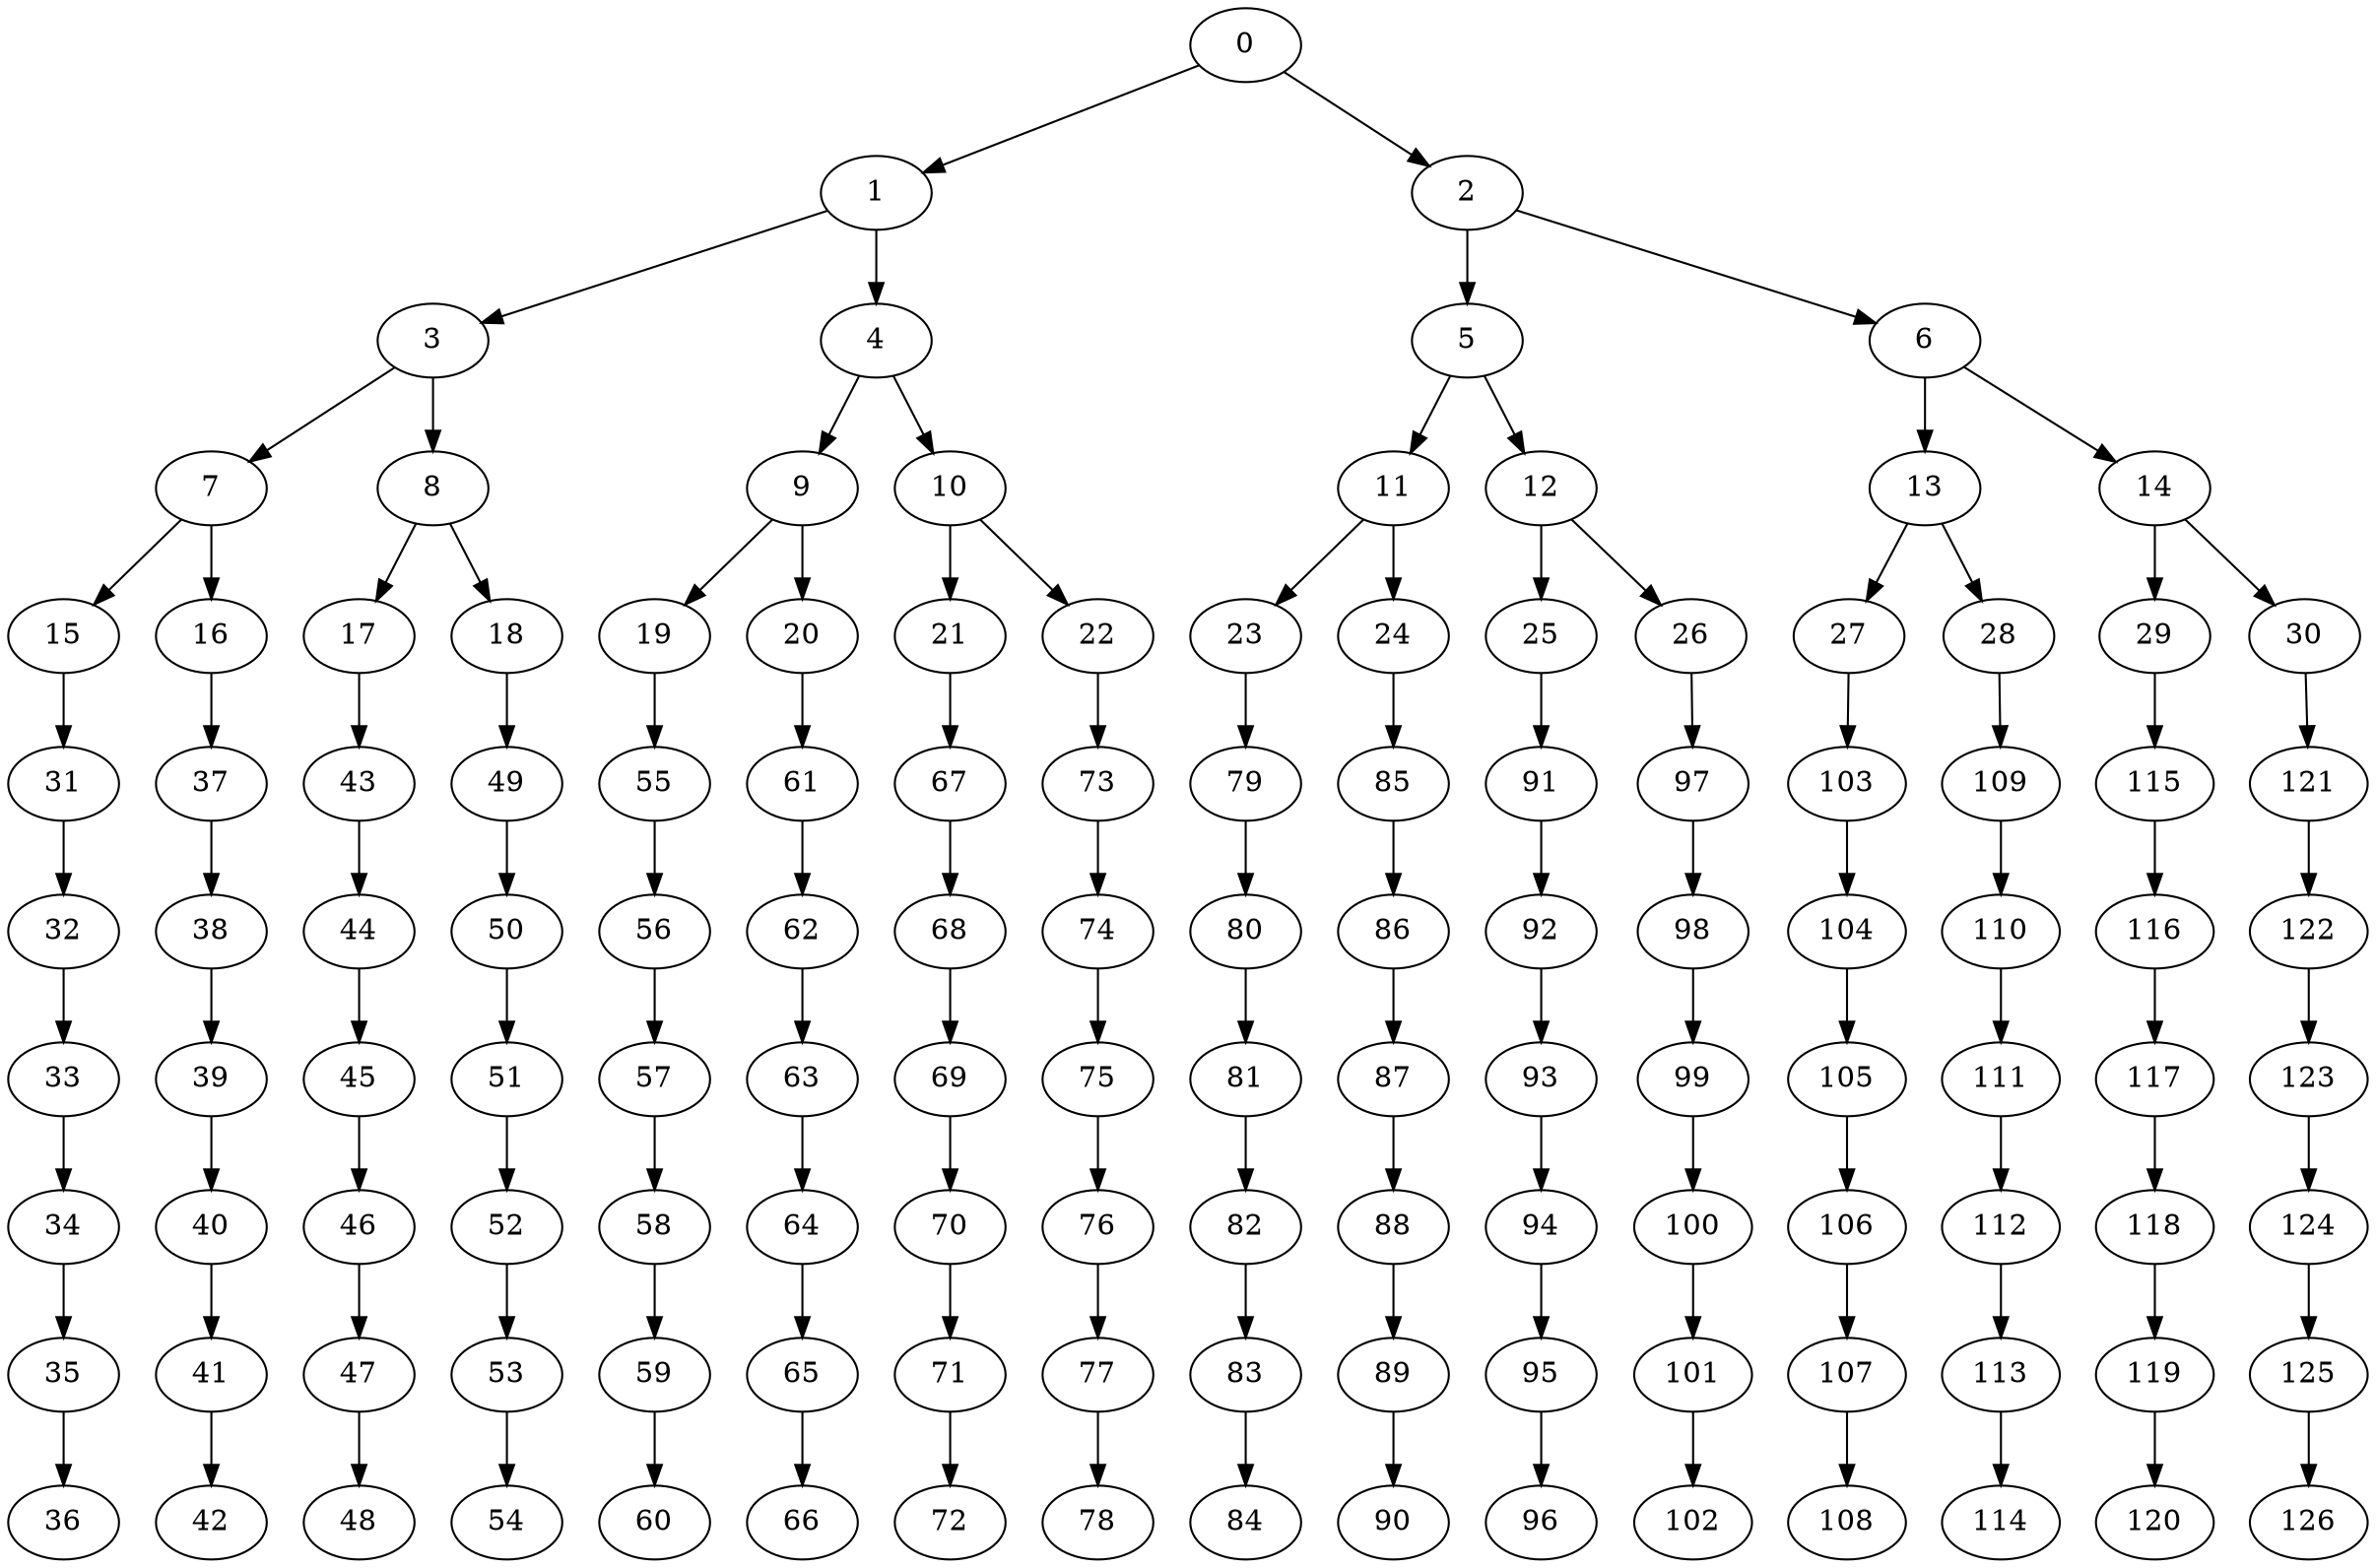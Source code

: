 strict digraph  {
0;
1;
2;
3;
4;
5;
6;
7;
8;
9;
10;
11;
12;
13;
14;
15;
16;
17;
18;
19;
20;
21;
22;
23;
24;
25;
26;
27;
28;
29;
30;
31;
32;
33;
34;
35;
36;
37;
38;
39;
40;
41;
42;
43;
44;
45;
46;
47;
48;
49;
50;
51;
52;
53;
54;
55;
56;
57;
58;
59;
60;
61;
62;
63;
64;
65;
66;
67;
68;
69;
70;
71;
72;
73;
74;
75;
76;
77;
78;
79;
80;
81;
82;
83;
84;
85;
86;
87;
88;
89;
90;
91;
92;
93;
94;
95;
96;
97;
98;
99;
100;
101;
102;
103;
104;
105;
106;
107;
108;
109;
110;
111;
112;
113;
114;
115;
116;
117;
118;
119;
120;
121;
122;
123;
124;
125;
126;
0 -> 1;
0 -> 2;
1 -> 3;
1 -> 4;
2 -> 5;
2 -> 6;
3 -> 7;
3 -> 8;
4 -> 9;
4 -> 10;
5 -> 11;
5 -> 12;
6 -> 13;
6 -> 14;
7 -> 15;
7 -> 16;
8 -> 17;
8 -> 18;
9 -> 19;
9 -> 20;
10 -> 21;
10 -> 22;
11 -> 23;
11 -> 24;
12 -> 25;
12 -> 26;
13 -> 27;
13 -> 28;
14 -> 29;
14 -> 30;
15 -> 31;
16 -> 37;
17 -> 43;
18 -> 49;
19 -> 55;
20 -> 61;
21 -> 67;
22 -> 73;
23 -> 79;
24 -> 85;
25 -> 91;
26 -> 97;
27 -> 103;
28 -> 109;
29 -> 115;
30 -> 121;
31 -> 32;
32 -> 33;
33 -> 34;
34 -> 35;
35 -> 36;
37 -> 38;
38 -> 39;
39 -> 40;
40 -> 41;
41 -> 42;
43 -> 44;
44 -> 45;
45 -> 46;
46 -> 47;
47 -> 48;
49 -> 50;
50 -> 51;
51 -> 52;
52 -> 53;
53 -> 54;
55 -> 56;
56 -> 57;
57 -> 58;
58 -> 59;
59 -> 60;
61 -> 62;
62 -> 63;
63 -> 64;
64 -> 65;
65 -> 66;
67 -> 68;
68 -> 69;
69 -> 70;
70 -> 71;
71 -> 72;
73 -> 74;
74 -> 75;
75 -> 76;
76 -> 77;
77 -> 78;
79 -> 80;
80 -> 81;
81 -> 82;
82 -> 83;
83 -> 84;
85 -> 86;
86 -> 87;
87 -> 88;
88 -> 89;
89 -> 90;
91 -> 92;
92 -> 93;
93 -> 94;
94 -> 95;
95 -> 96;
97 -> 98;
98 -> 99;
99 -> 100;
100 -> 101;
101 -> 102;
103 -> 104;
104 -> 105;
105 -> 106;
106 -> 107;
107 -> 108;
109 -> 110;
110 -> 111;
111 -> 112;
112 -> 113;
113 -> 114;
115 -> 116;
116 -> 117;
117 -> 118;
118 -> 119;
119 -> 120;
121 -> 122;
122 -> 123;
123 -> 124;
124 -> 125;
125 -> 126;
}
